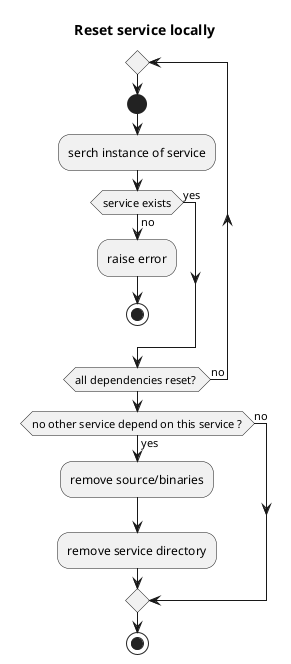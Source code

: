 @startuml
title Reset service locally
repeat
    start
    :serch instance of service;
    if (service exists) then (no)
        :raise error;
        stop
    else (yes)
    endif

repeat while (all dependencies reset? ) is (no)
if (no other service depend on this service ?) then (yes)
:remove source/binaries;
:remove service directory;
else (no)
endif
stop
@enduml